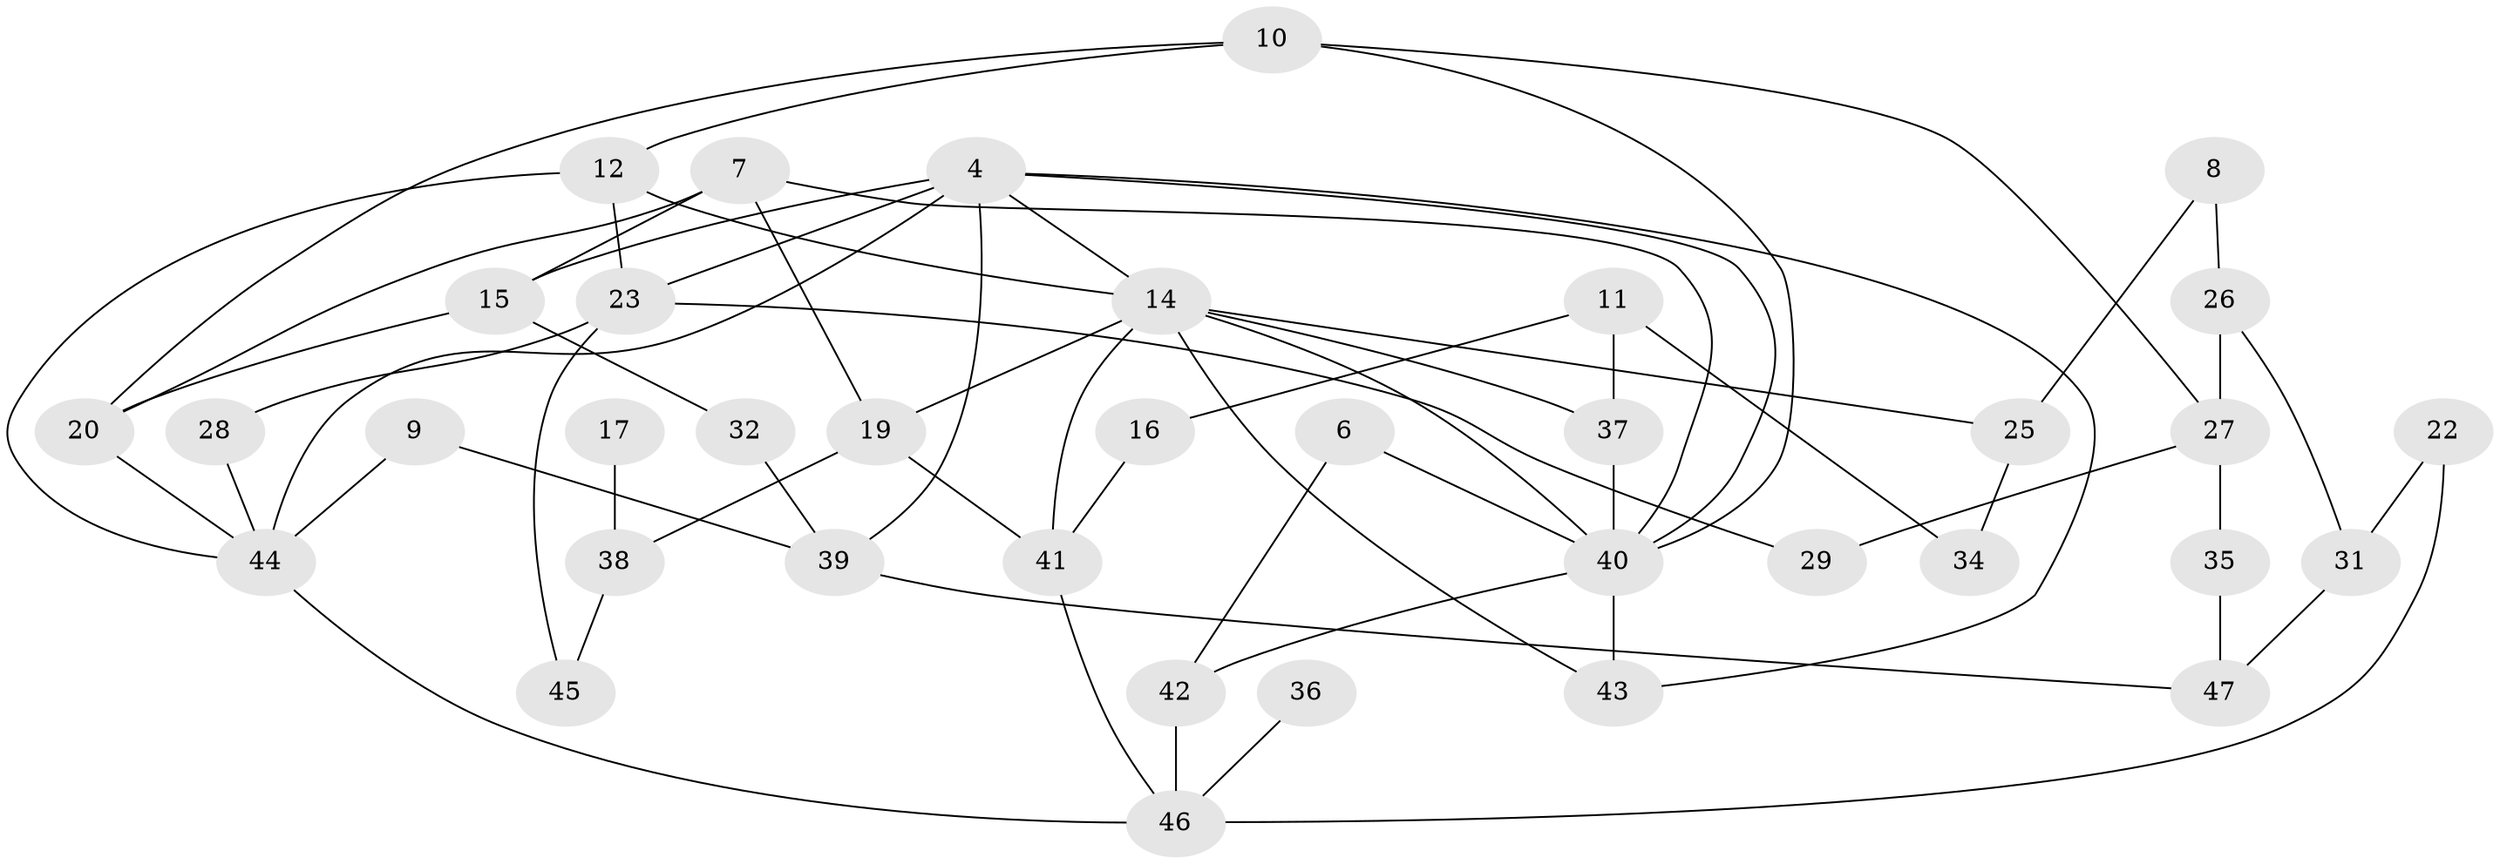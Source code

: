 // original degree distribution, {5: 0.07526881720430108, 2: 0.24731182795698925, 3: 0.22580645161290322, 0: 0.0967741935483871, 4: 0.08602150537634409, 1: 0.23655913978494625, 6: 0.010752688172043012, 7: 0.021505376344086023}
// Generated by graph-tools (version 1.1) at 2025/00/03/09/25 03:00:41]
// undirected, 37 vertices, 63 edges
graph export_dot {
graph [start="1"]
  node [color=gray90,style=filled];
  4;
  6;
  7;
  8;
  9;
  10;
  11;
  12;
  14;
  15;
  16;
  17;
  19;
  20;
  22;
  23;
  25;
  26;
  27;
  28;
  29;
  31;
  32;
  34;
  35;
  36;
  37;
  38;
  39;
  40;
  41;
  42;
  43;
  44;
  45;
  46;
  47;
  4 -- 14 [weight=1.0];
  4 -- 15 [weight=1.0];
  4 -- 23 [weight=1.0];
  4 -- 39 [weight=1.0];
  4 -- 40 [weight=1.0];
  4 -- 43 [weight=1.0];
  4 -- 44 [weight=1.0];
  6 -- 40 [weight=1.0];
  6 -- 42 [weight=1.0];
  7 -- 15 [weight=1.0];
  7 -- 19 [weight=1.0];
  7 -- 20 [weight=1.0];
  7 -- 40 [weight=1.0];
  8 -- 25 [weight=1.0];
  8 -- 26 [weight=1.0];
  9 -- 39 [weight=1.0];
  9 -- 44 [weight=1.0];
  10 -- 12 [weight=1.0];
  10 -- 20 [weight=1.0];
  10 -- 27 [weight=1.0];
  10 -- 40 [weight=1.0];
  11 -- 16 [weight=1.0];
  11 -- 34 [weight=1.0];
  11 -- 37 [weight=1.0];
  12 -- 14 [weight=1.0];
  12 -- 23 [weight=1.0];
  12 -- 44 [weight=1.0];
  14 -- 19 [weight=1.0];
  14 -- 25 [weight=1.0];
  14 -- 37 [weight=1.0];
  14 -- 40 [weight=1.0];
  14 -- 41 [weight=1.0];
  14 -- 43 [weight=1.0];
  15 -- 20 [weight=1.0];
  15 -- 32 [weight=1.0];
  16 -- 41 [weight=1.0];
  17 -- 38 [weight=1.0];
  19 -- 38 [weight=1.0];
  19 -- 41 [weight=1.0];
  20 -- 44 [weight=1.0];
  22 -- 31 [weight=1.0];
  22 -- 46 [weight=1.0];
  23 -- 28 [weight=1.0];
  23 -- 29 [weight=1.0];
  23 -- 45 [weight=1.0];
  25 -- 34 [weight=1.0];
  26 -- 27 [weight=1.0];
  26 -- 31 [weight=1.0];
  27 -- 29 [weight=1.0];
  27 -- 35 [weight=1.0];
  28 -- 44 [weight=1.0];
  31 -- 47 [weight=1.0];
  32 -- 39 [weight=1.0];
  35 -- 47 [weight=1.0];
  36 -- 46 [weight=1.0];
  37 -- 40 [weight=1.0];
  38 -- 45 [weight=1.0];
  39 -- 47 [weight=1.0];
  40 -- 42 [weight=1.0];
  40 -- 43 [weight=1.0];
  41 -- 46 [weight=1.0];
  42 -- 46 [weight=1.0];
  44 -- 46 [weight=1.0];
}
